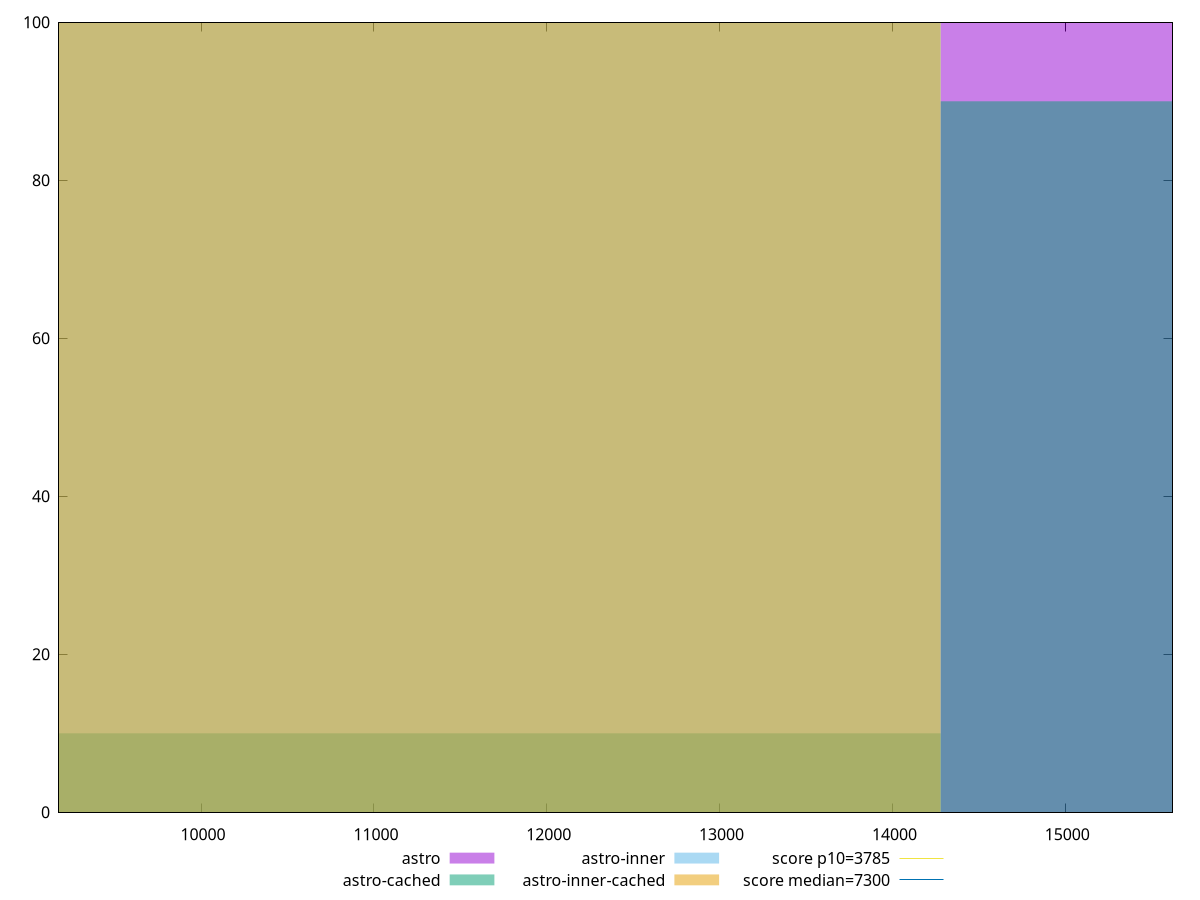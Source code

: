 reset

$astro <<EOF
17134.472995000397 100
EOF

$astroCached <<EOF
17134.472995000397 90
11422.981996666931 10
EOF

$astroInner <<EOF
11422.981996666931 100
EOF

$astroInnerCached <<EOF
11422.981996666931 100
EOF

set key outside below
set boxwidth 5711.4909983334655
set xrange [9177.81905:15620.690499999999]
set yrange [0:100]
set trange [0:100]
set style fill transparent solid 0.5 noborder

set parametric
set terminal svg size 640, 520 enhanced background rgb 'white'
set output "reports/report_00033_2021-03-01T14-23-16.841Z/interactive/comparison/histogram/all_raw.svg"

plot $astro title "astro" with boxes, \
     $astroCached title "astro-cached" with boxes, \
     $astroInner title "astro-inner" with boxes, \
     $astroInnerCached title "astro-inner-cached" with boxes, \
     3785,t title "score p10=3785", \
     7300,t title "score median=7300"

reset
